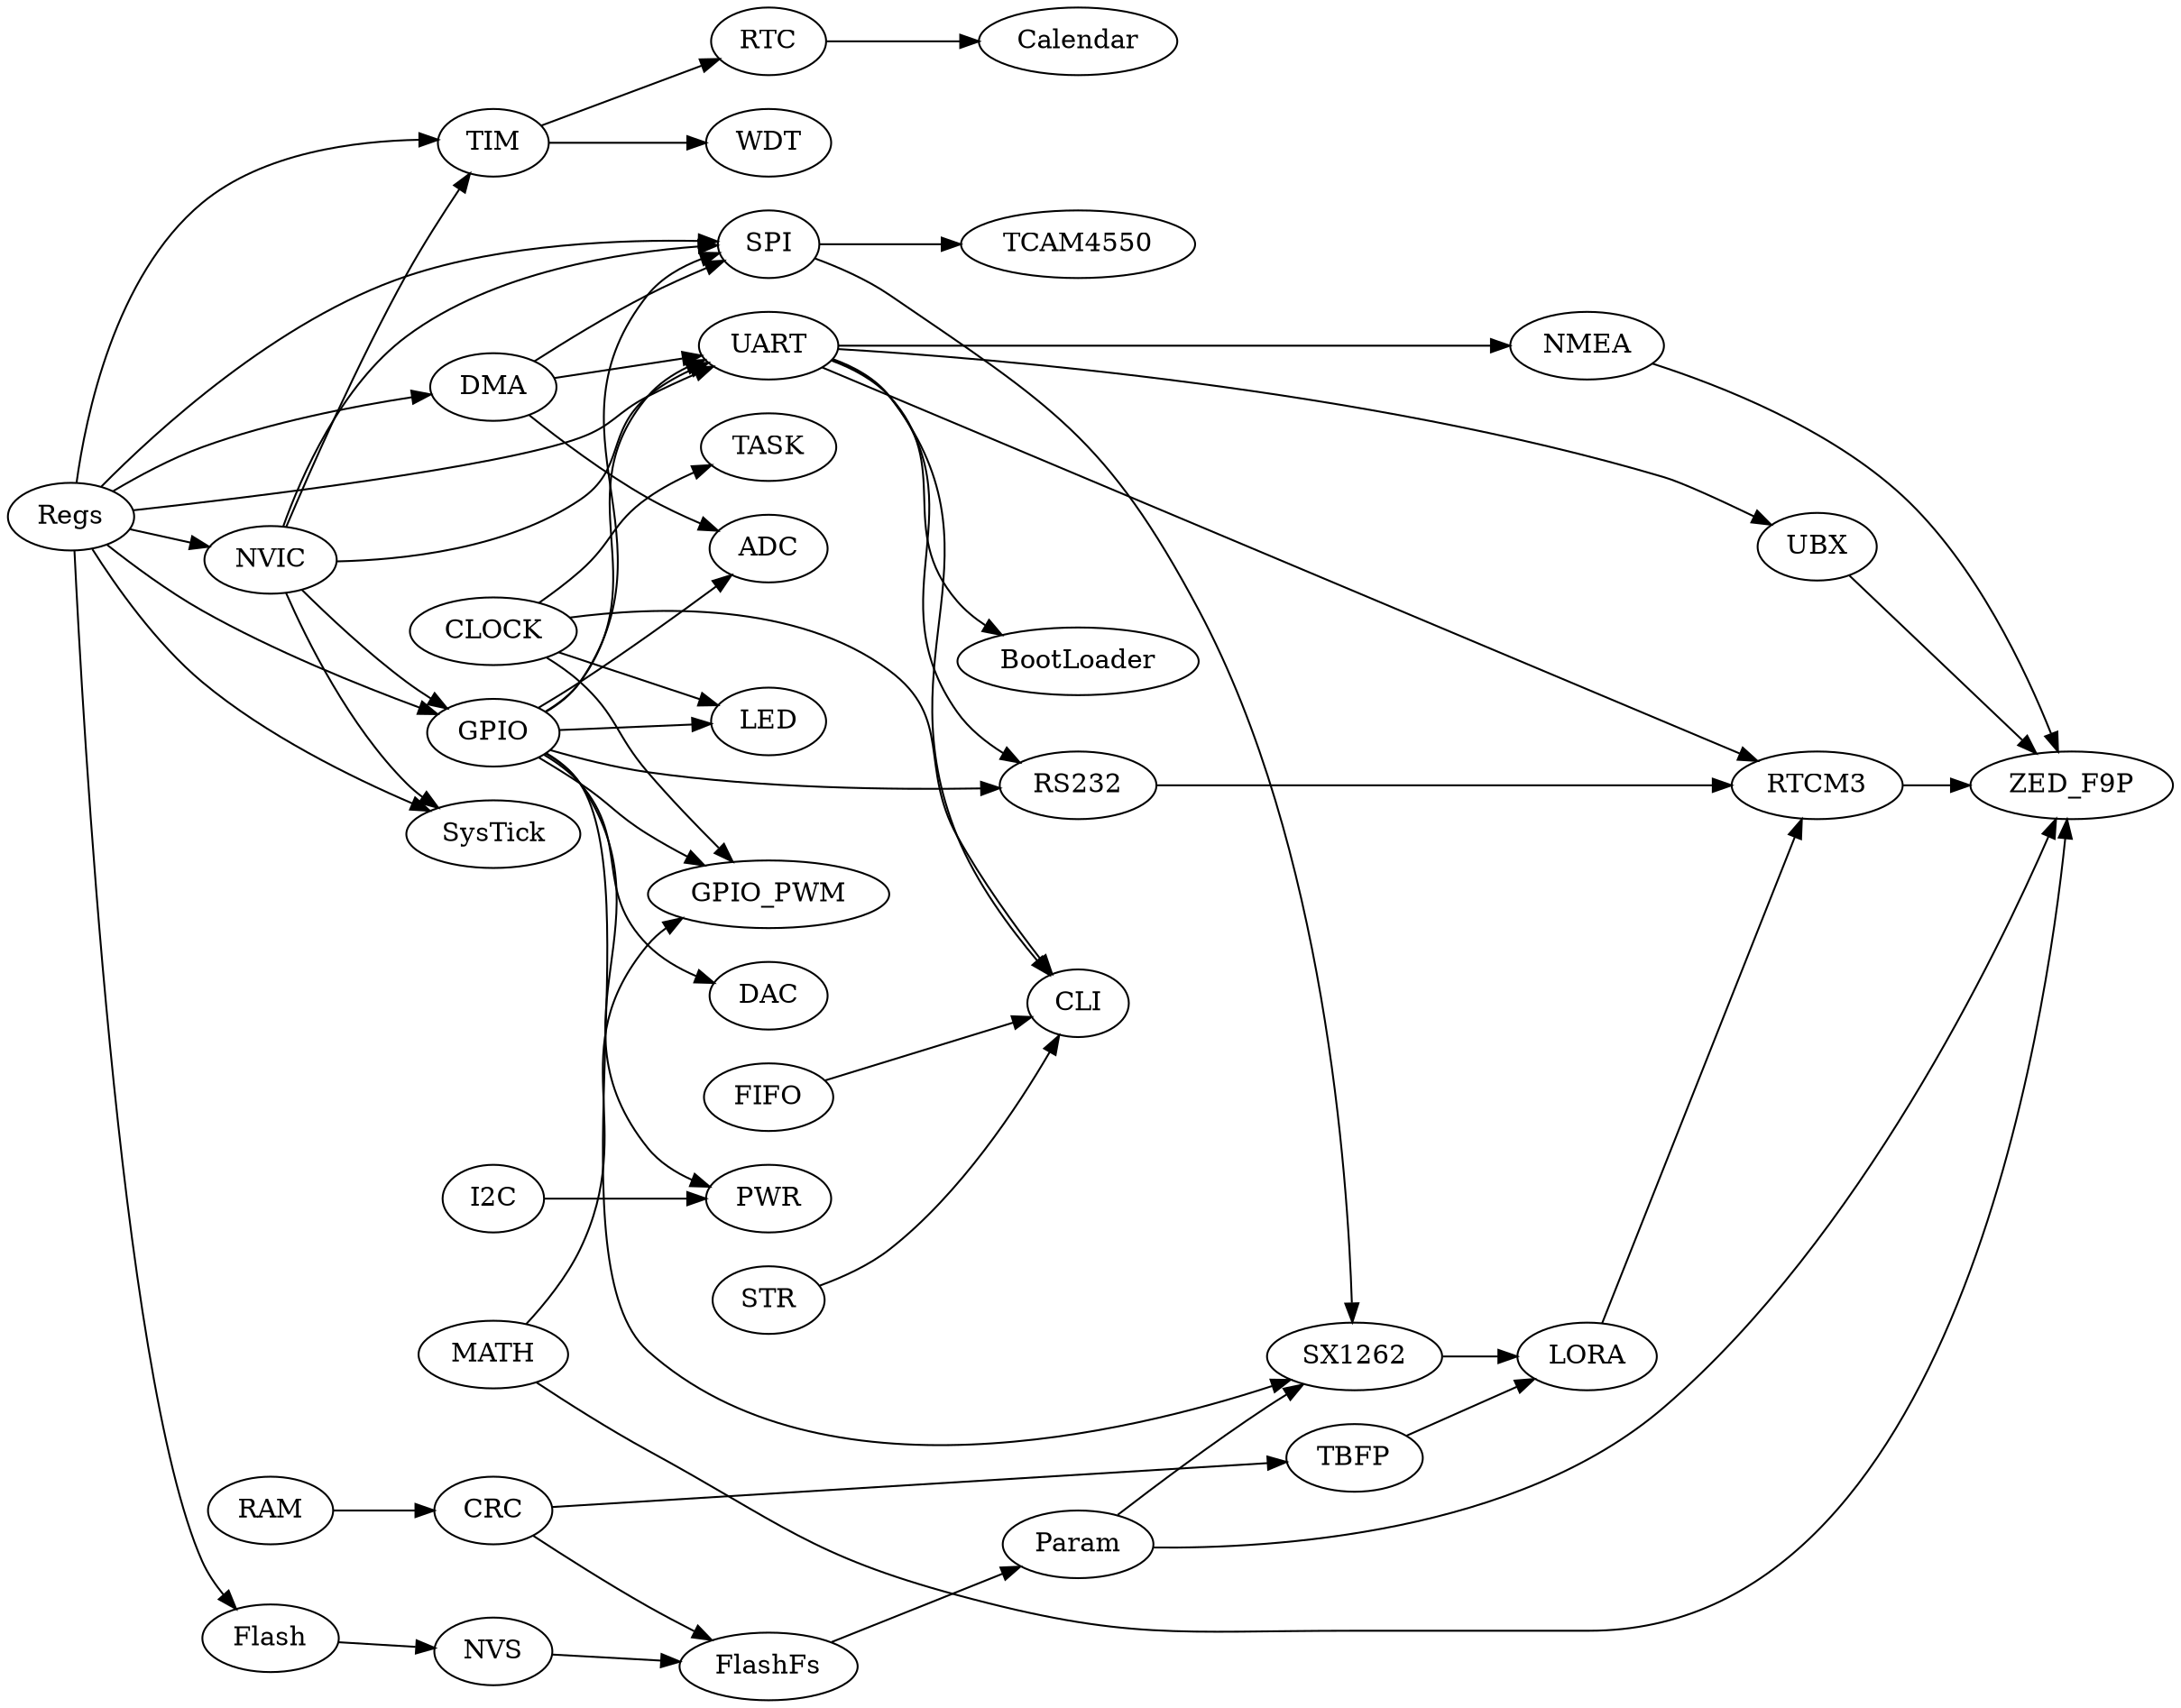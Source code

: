 digraph graphname {
    rankdir=LR;
    CLOCK->CLI;
    CLOCK->GPIO_PWM
    CLOCK->LED;
    CLOCK->TASK;
    CRC->FlashFs;
    CRC -> TBFP;
    DMA->SPI;
    DMA->UART;
    DMA->ADC;
    FIFO->CLI;
    Flash->NVS;
    FlashFs->Param;
    GPIO->SPI;
    GPIO->UART;
    GPIO->ADC;
    GPIO->DAC;
    GPIO->GPIO_PWM;
    GPIO->LED;
    GPIO->PWR;
    GPIO->RS232;
    GPIO->SX1262;
    I2C->PWR;
    LORA->RTCM3;
    MATH->GPIO_PWM;
    MATH->ZED_F9P;
    NMEA->ZED_F9P;
    NVIC->SPI;
    NVIC->UART;
    NVIC->SysTick;
    NVIC->TIM;
    NVIC->GPIO;
    NVS->FlashFs;
    Param->SX1262;
    Param->ZED_F9P;
    RAM->CRC;
    RS232->RTCM3;
    RTC->Calendar;
    RTCM3->ZED_F9P;
    Regs->SPI;
    Regs->UART;
    Regs->DMA;
    Regs->Flash;
    Regs->GPIO;
    Regs->NVIC;
    Regs->SysTick;
    Regs->TIM;
    SPI->SX1262;
    SPI->TCAM4550;
    STR->CLI;
    SX1262->LORA;
    TBFP->LORA;
    TIM->RTC;
    TIM->WDT;
    UART->BootLoader;
    UART->CLI;
    UART->NMEA;
    UART->RS232;
    UART->RTCM3;
    UART->UBX;
    UBX->ZED_F9P;
}
